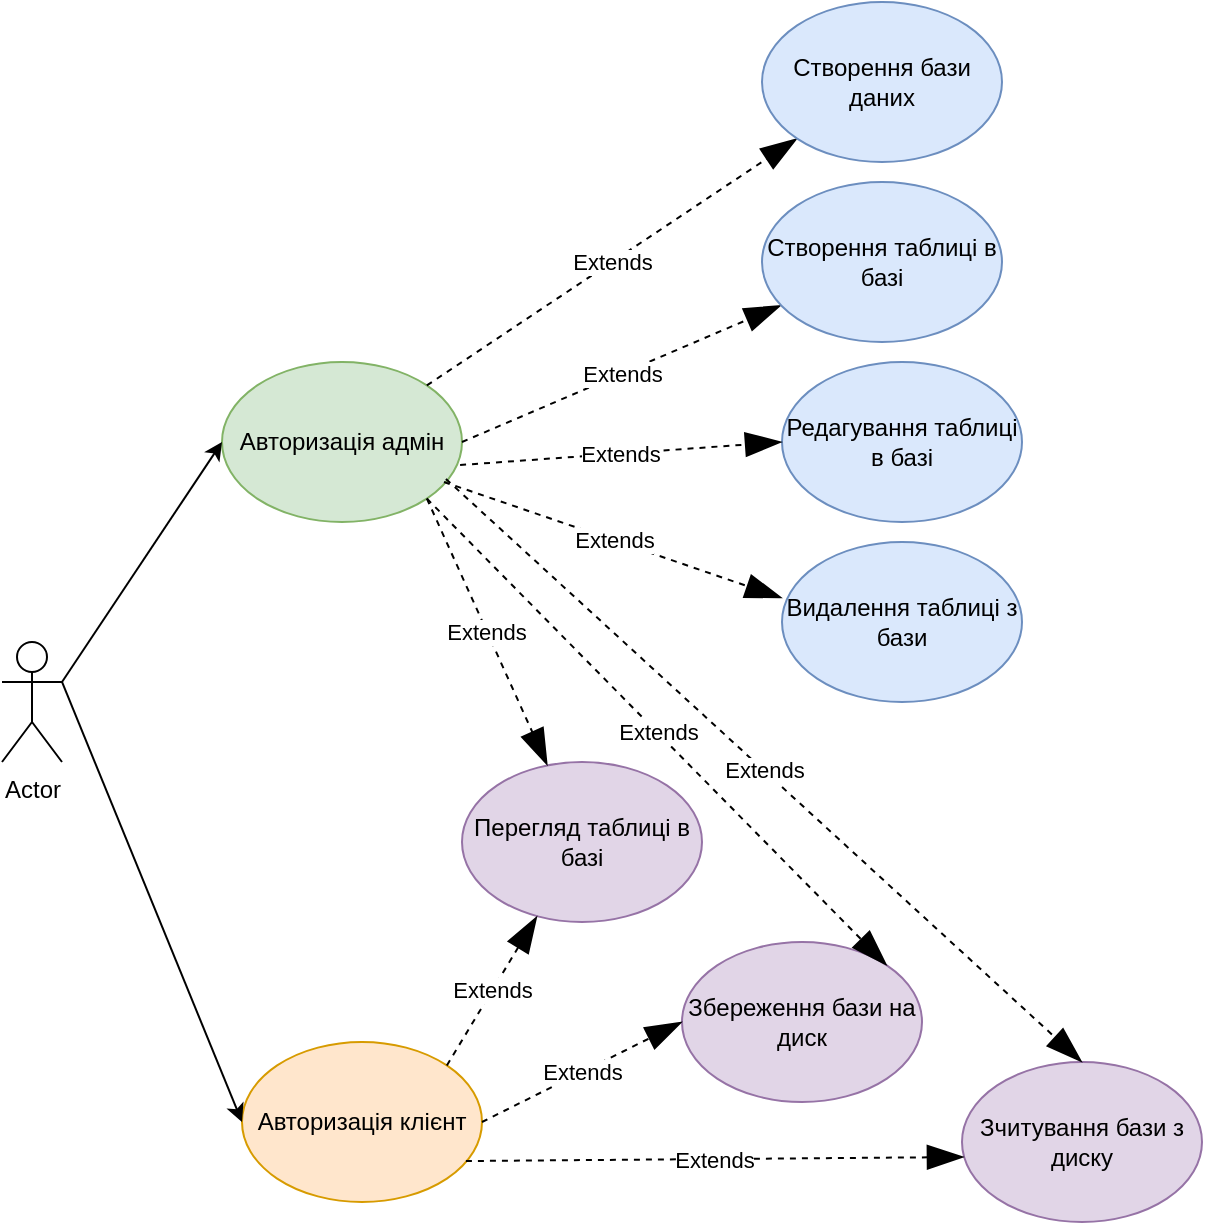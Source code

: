 <mxfile version="20.3.2" type="github">
  <diagram id="e5gGsRs70VFmHNgTOOWE" name="Страница 1">
    <mxGraphModel dx="1158" dy="1783" grid="1" gridSize="10" guides="1" tooltips="1" connect="1" arrows="1" fold="1" page="1" pageScale="1" pageWidth="827" pageHeight="1169" math="0" shadow="0">
      <root>
        <mxCell id="0" />
        <mxCell id="1" parent="0" />
        <mxCell id="cXhh0mplNICcmaRQuzWr-1" value="Actor" style="shape=umlActor;verticalLabelPosition=bottom;verticalAlign=top;html=1;outlineConnect=0;" parent="1" vertex="1">
          <mxGeometry x="70" y="260" width="30" height="60" as="geometry" />
        </mxCell>
        <mxCell id="cXhh0mplNICcmaRQuzWr-3" value="Авторизація адмін" style="ellipse;whiteSpace=wrap;html=1;fillColor=#d5e8d4;strokeColor=#82b366;" parent="1" vertex="1">
          <mxGeometry x="180" y="120" width="120" height="80" as="geometry" />
        </mxCell>
        <mxCell id="cXhh0mplNICcmaRQuzWr-4" value="Авторизація клієнт" style="ellipse;whiteSpace=wrap;html=1;fillColor=#ffe6cc;strokeColor=#d79b00;" parent="1" vertex="1">
          <mxGeometry x="190" y="460" width="120" height="80" as="geometry" />
        </mxCell>
        <mxCell id="cXhh0mplNICcmaRQuzWr-5" value="" style="endArrow=classic;html=1;rounded=0;exitX=1;exitY=0.333;exitDx=0;exitDy=0;exitPerimeter=0;entryX=0;entryY=0.5;entryDx=0;entryDy=0;" parent="1" source="cXhh0mplNICcmaRQuzWr-1" target="cXhh0mplNICcmaRQuzWr-3" edge="1">
          <mxGeometry width="50" height="50" relative="1" as="geometry">
            <mxPoint x="390" y="340" as="sourcePoint" />
            <mxPoint x="440" y="290" as="targetPoint" />
            <Array as="points" />
          </mxGeometry>
        </mxCell>
        <mxCell id="cXhh0mplNICcmaRQuzWr-6" value="" style="endArrow=classic;html=1;rounded=0;exitX=1;exitY=0.333;exitDx=0;exitDy=0;exitPerimeter=0;entryX=0;entryY=0.5;entryDx=0;entryDy=0;" parent="1" source="cXhh0mplNICcmaRQuzWr-1" target="cXhh0mplNICcmaRQuzWr-4" edge="1">
          <mxGeometry width="50" height="50" relative="1" as="geometry">
            <mxPoint x="390" y="340" as="sourcePoint" />
            <mxPoint x="440" y="290" as="targetPoint" />
          </mxGeometry>
        </mxCell>
        <mxCell id="cXhh0mplNICcmaRQuzWr-8" value="Extends" style="endArrow=blockThin;endSize=16;endFill=1;html=1;rounded=0;exitX=1;exitY=0;exitDx=0;exitDy=0;startArrow=none;startFill=0;dashed=1;" parent="1" source="cXhh0mplNICcmaRQuzWr-3" target="cXhh0mplNICcmaRQuzWr-9" edge="1">
          <mxGeometry width="160" relative="1" as="geometry">
            <mxPoint x="330" y="320" as="sourcePoint" />
            <mxPoint x="400" y="170" as="targetPoint" />
          </mxGeometry>
        </mxCell>
        <mxCell id="cXhh0mplNICcmaRQuzWr-9" value="Створення бази даних" style="ellipse;whiteSpace=wrap;html=1;fillColor=#dae8fc;strokeColor=#6c8ebf;" parent="1" vertex="1">
          <mxGeometry x="450" y="-60" width="120" height="80" as="geometry" />
        </mxCell>
        <mxCell id="cXhh0mplNICcmaRQuzWr-10" value="Extends" style="endArrow=blockThin;endSize=16;endFill=1;html=1;rounded=0;exitX=1;exitY=0.5;exitDx=0;exitDy=0;dashed=1;" parent="1" source="cXhh0mplNICcmaRQuzWr-3" target="cXhh0mplNICcmaRQuzWr-11" edge="1">
          <mxGeometry width="160" relative="1" as="geometry">
            <mxPoint x="330" y="310" as="sourcePoint" />
            <mxPoint x="400" y="220" as="targetPoint" />
          </mxGeometry>
        </mxCell>
        <mxCell id="cXhh0mplNICcmaRQuzWr-11" value="Створення таблиці в базі" style="ellipse;whiteSpace=wrap;html=1;fillColor=#dae8fc;strokeColor=#6c8ebf;" parent="1" vertex="1">
          <mxGeometry x="450" y="30" width="120" height="80" as="geometry" />
        </mxCell>
        <mxCell id="cXhh0mplNICcmaRQuzWr-12" value="Редагування таблиці в базі" style="ellipse;whiteSpace=wrap;html=1;fillColor=#dae8fc;strokeColor=#6c8ebf;" parent="1" vertex="1">
          <mxGeometry x="460" y="120" width="120" height="80" as="geometry" />
        </mxCell>
        <mxCell id="cXhh0mplNICcmaRQuzWr-13" value="Extends" style="endArrow=blockThin;endSize=16;endFill=1;html=1;rounded=0;exitX=0.992;exitY=0.644;exitDx=0;exitDy=0;exitPerimeter=0;entryX=0;entryY=0.5;entryDx=0;entryDy=0;dashed=1;" parent="1" source="cXhh0mplNICcmaRQuzWr-3" target="cXhh0mplNICcmaRQuzWr-12" edge="1">
          <mxGeometry width="160" relative="1" as="geometry">
            <mxPoint x="310" y="270" as="sourcePoint" />
            <mxPoint x="421.589" y="180.729" as="targetPoint" />
          </mxGeometry>
        </mxCell>
        <mxCell id="cXhh0mplNICcmaRQuzWr-14" value="Перегляд таблиці в базі" style="ellipse;whiteSpace=wrap;html=1;fillColor=#e1d5e7;strokeColor=#9673a6;" parent="1" vertex="1">
          <mxGeometry x="300" y="320" width="120" height="80" as="geometry" />
        </mxCell>
        <mxCell id="cXhh0mplNICcmaRQuzWr-15" value="Extends" style="endArrow=blockThin;endSize=16;endFill=1;html=1;rounded=0;exitX=1;exitY=0;exitDx=0;exitDy=0;dashed=1;" parent="1" source="cXhh0mplNICcmaRQuzWr-4" target="cXhh0mplNICcmaRQuzWr-14" edge="1">
          <mxGeometry width="160" relative="1" as="geometry">
            <mxPoint x="292.426" y="241.716" as="sourcePoint" />
            <mxPoint x="429.785" y="84.558" as="targetPoint" />
          </mxGeometry>
        </mxCell>
        <mxCell id="cXhh0mplNICcmaRQuzWr-16" value="Extends" style="endArrow=blockThin;endSize=16;endFill=1;html=1;rounded=0;exitX=1;exitY=1;exitDx=0;exitDy=0;dashed=1;" parent="1" source="cXhh0mplNICcmaRQuzWr-3" target="cXhh0mplNICcmaRQuzWr-14" edge="1">
          <mxGeometry width="160" relative="1" as="geometry">
            <mxPoint x="309.04" y="181.52" as="sourcePoint" />
            <mxPoint x="400" y="240" as="targetPoint" />
          </mxGeometry>
        </mxCell>
        <mxCell id="cXhh0mplNICcmaRQuzWr-17" value="Збереження бази на диск" style="ellipse;whiteSpace=wrap;html=1;fillColor=#e1d5e7;strokeColor=#9673a6;" parent="1" vertex="1">
          <mxGeometry x="410" y="410" width="120" height="80" as="geometry" />
        </mxCell>
        <mxCell id="cXhh0mplNICcmaRQuzWr-18" value="Видалення таблиці з бази" style="ellipse;whiteSpace=wrap;html=1;fillColor=#dae8fc;strokeColor=#6c8ebf;" parent="1" vertex="1">
          <mxGeometry x="460" y="210" width="120" height="80" as="geometry" />
        </mxCell>
        <mxCell id="cXhh0mplNICcmaRQuzWr-19" value="Extends" style="endArrow=blockThin;endSize=16;endFill=1;html=1;rounded=0;exitX=0.925;exitY=0.75;exitDx=0;exitDy=0;exitPerimeter=0;entryX=0;entryY=0.35;entryDx=0;entryDy=0;entryPerimeter=0;dashed=1;" parent="1" source="cXhh0mplNICcmaRQuzWr-3" target="cXhh0mplNICcmaRQuzWr-18" edge="1">
          <mxGeometry width="160" relative="1" as="geometry">
            <mxPoint x="309.04" y="181.52" as="sourcePoint" />
            <mxPoint x="380" y="170" as="targetPoint" />
          </mxGeometry>
        </mxCell>
        <mxCell id="cXhh0mplNICcmaRQuzWr-20" value="Зчитування бази з диску" style="ellipse;whiteSpace=wrap;html=1;fillColor=#e1d5e7;strokeColor=#9673a6;" parent="1" vertex="1">
          <mxGeometry x="550" y="470" width="120" height="80" as="geometry" />
        </mxCell>
        <mxCell id="cXhh0mplNICcmaRQuzWr-21" value="Extends" style="endArrow=blockThin;endSize=16;endFill=1;html=1;rounded=0;exitX=1;exitY=0.5;exitDx=0;exitDy=0;entryX=0;entryY=0.5;entryDx=0;entryDy=0;dashed=1;" parent="1" source="cXhh0mplNICcmaRQuzWr-4" target="cXhh0mplNICcmaRQuzWr-17" edge="1">
          <mxGeometry width="160" relative="1" as="geometry">
            <mxPoint x="330" y="320" as="sourcePoint" />
            <mxPoint x="490" y="320" as="targetPoint" />
          </mxGeometry>
        </mxCell>
        <mxCell id="cXhh0mplNICcmaRQuzWr-22" value="Extends" style="endArrow=blockThin;endSize=16;endFill=1;html=1;rounded=0;exitX=0.933;exitY=0.744;exitDx=0;exitDy=0;exitPerimeter=0;entryX=0.008;entryY=0.594;entryDx=0;entryDy=0;entryPerimeter=0;dashed=1;" parent="1" source="cXhh0mplNICcmaRQuzWr-4" target="cXhh0mplNICcmaRQuzWr-20" edge="1">
          <mxGeometry width="160" relative="1" as="geometry">
            <mxPoint x="310" y="520" as="sourcePoint" />
            <mxPoint x="470" y="520" as="targetPoint" />
          </mxGeometry>
        </mxCell>
        <mxCell id="cXhh0mplNICcmaRQuzWr-23" value="Extends" style="endArrow=blockThin;endSize=16;endFill=1;html=1;rounded=0;exitX=1;exitY=1;exitDx=0;exitDy=0;entryX=1;entryY=0;entryDx=0;entryDy=0;dashed=1;" parent="1" source="cXhh0mplNICcmaRQuzWr-3" target="cXhh0mplNICcmaRQuzWr-17" edge="1">
          <mxGeometry width="160" relative="1" as="geometry">
            <mxPoint x="311.96" y="529.52" as="sourcePoint" />
            <mxPoint x="510.96" y="562.52" as="targetPoint" />
          </mxGeometry>
        </mxCell>
        <mxCell id="cXhh0mplNICcmaRQuzWr-24" value="Extends" style="endArrow=blockThin;endSize=16;endFill=1;html=1;rounded=0;exitX=0.933;exitY=0.731;exitDx=0;exitDy=0;exitPerimeter=0;entryX=0.5;entryY=0;entryDx=0;entryDy=0;dashed=1;" parent="1" source="cXhh0mplNICcmaRQuzWr-3" target="cXhh0mplNICcmaRQuzWr-20" edge="1">
          <mxGeometry width="160" relative="1" as="geometry">
            <mxPoint x="321.96" y="539.52" as="sourcePoint" />
            <mxPoint x="520.96" y="572.52" as="targetPoint" />
          </mxGeometry>
        </mxCell>
      </root>
    </mxGraphModel>
  </diagram>
</mxfile>
